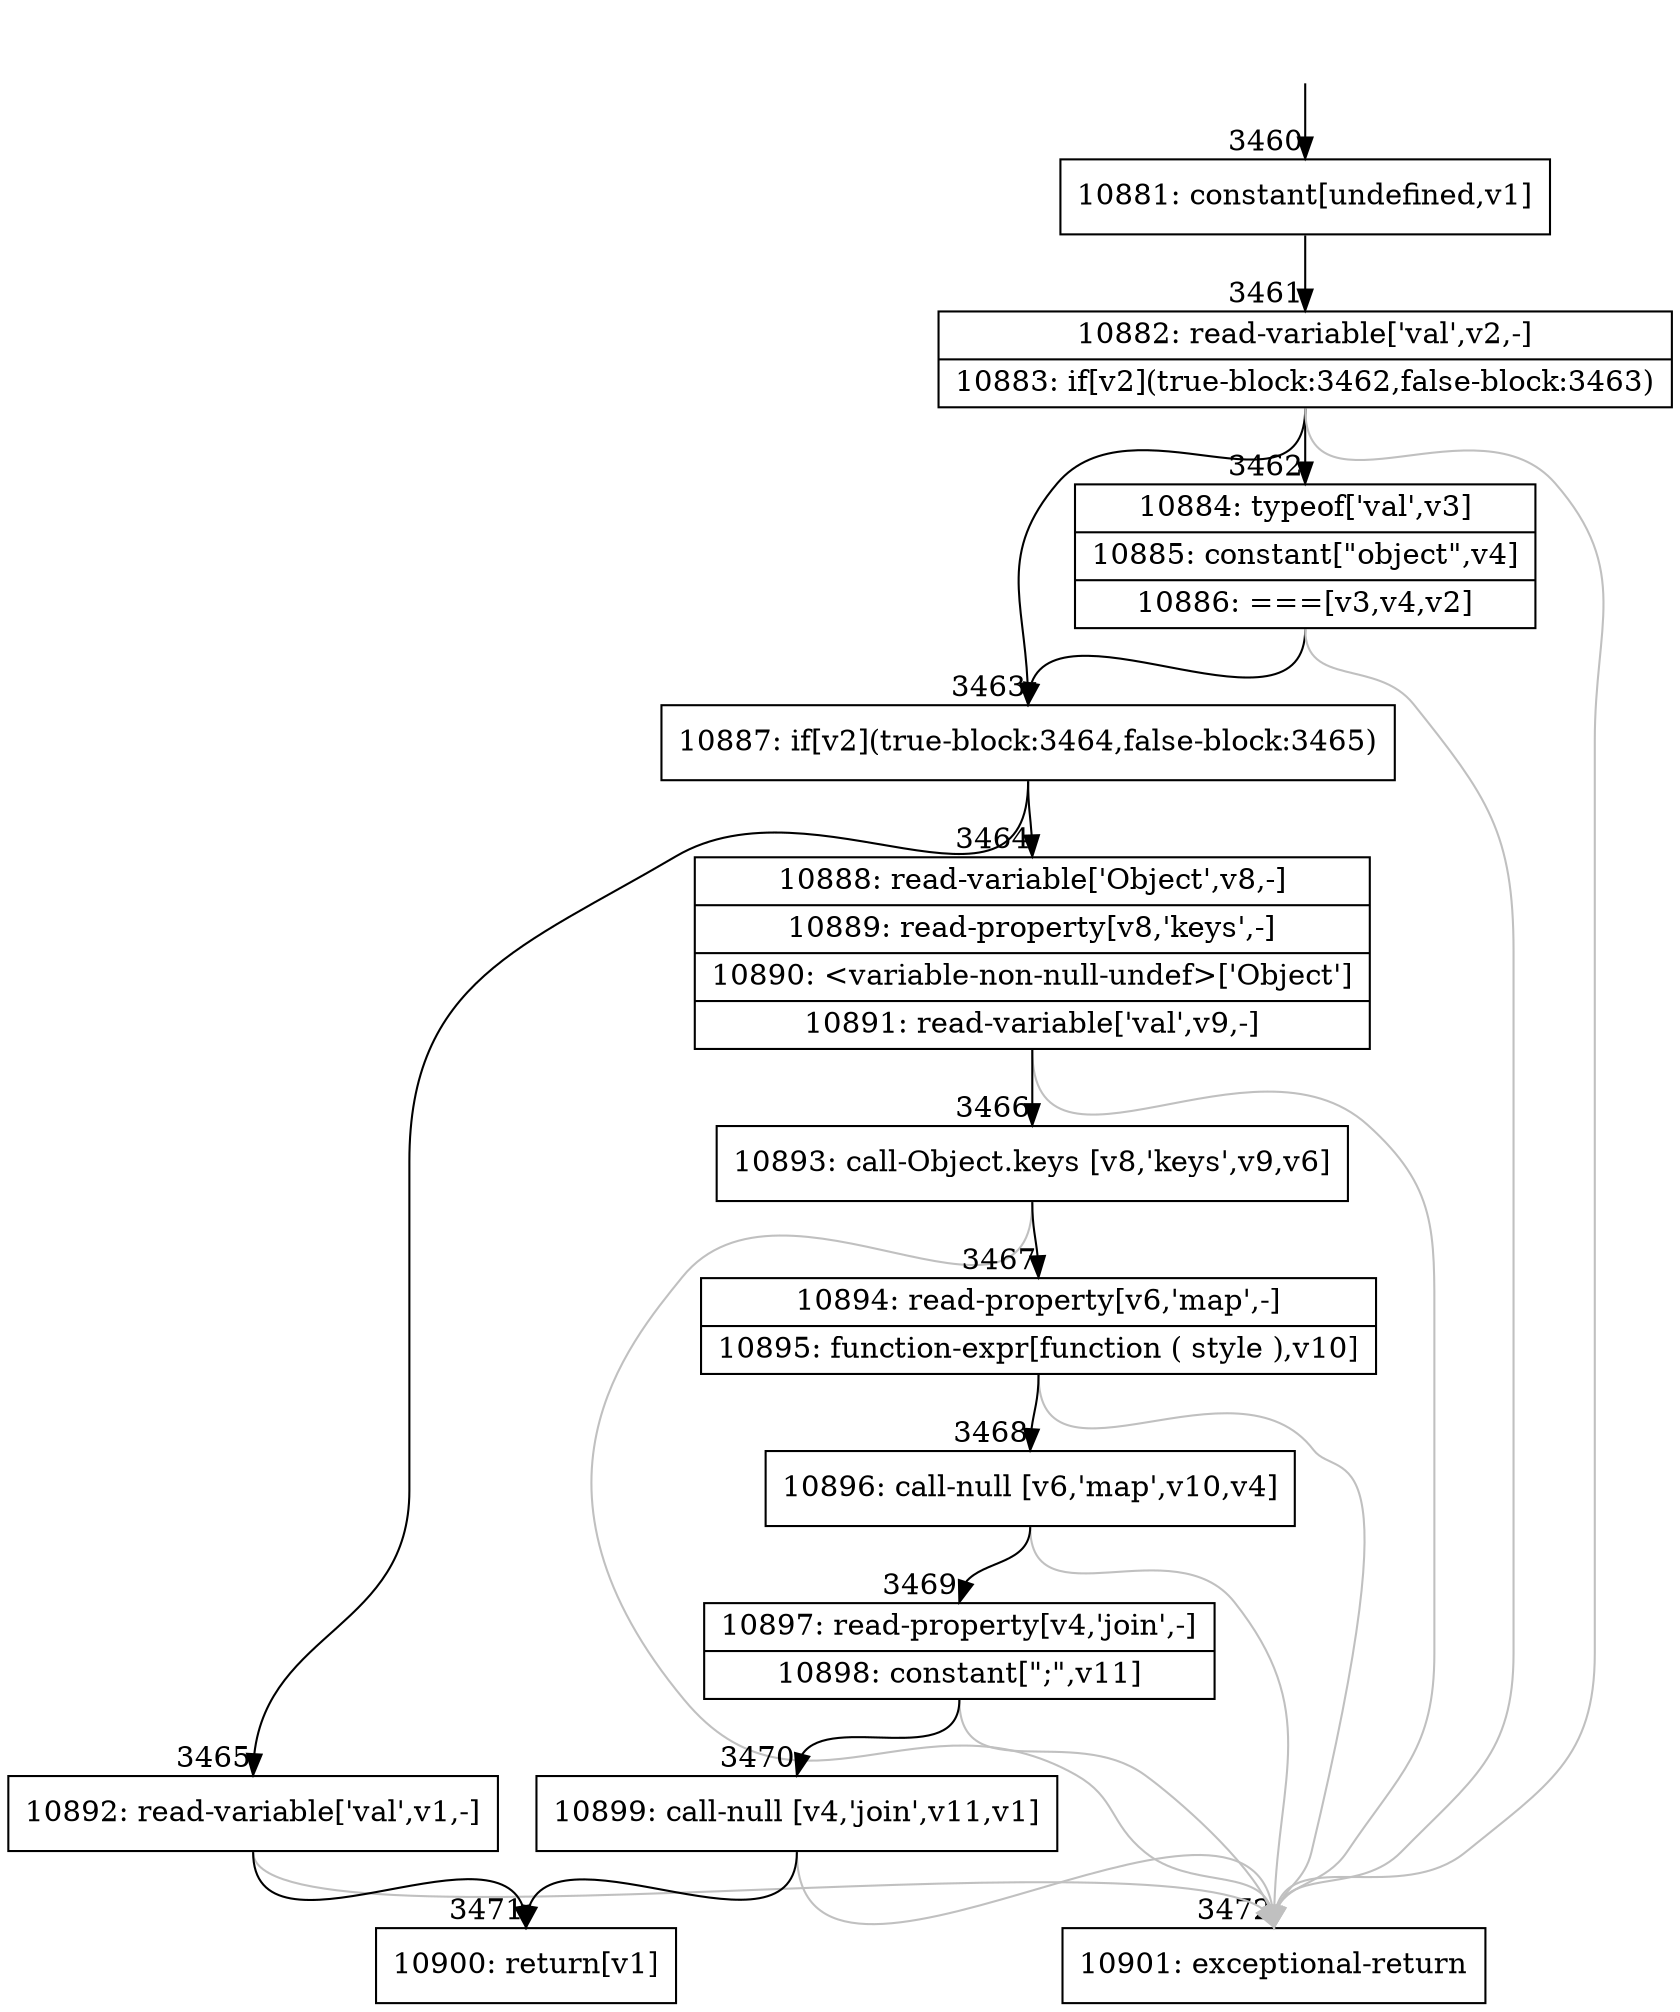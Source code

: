 digraph {
rankdir="TD"
BB_entry199[shape=none,label=""];
BB_entry199 -> BB3460 [tailport=s, headport=n, headlabel="    3460"]
BB3460 [shape=record label="{10881: constant[undefined,v1]}" ] 
BB3460 -> BB3461 [tailport=s, headport=n, headlabel="      3461"]
BB3461 [shape=record label="{10882: read-variable['val',v2,-]|10883: if[v2](true-block:3462,false-block:3463)}" ] 
BB3461 -> BB3463 [tailport=s, headport=n, headlabel="      3463"]
BB3461 -> BB3462 [tailport=s, headport=n, headlabel="      3462"]
BB3461 -> BB3472 [tailport=s, headport=n, color=gray, headlabel="      3472"]
BB3462 [shape=record label="{10884: typeof['val',v3]|10885: constant[\"object\",v4]|10886: ===[v3,v4,v2]}" ] 
BB3462 -> BB3463 [tailport=s, headport=n]
BB3462 -> BB3472 [tailport=s, headport=n, color=gray]
BB3463 [shape=record label="{10887: if[v2](true-block:3464,false-block:3465)}" ] 
BB3463 -> BB3464 [tailport=s, headport=n, headlabel="      3464"]
BB3463 -> BB3465 [tailport=s, headport=n, headlabel="      3465"]
BB3464 [shape=record label="{10888: read-variable['Object',v8,-]|10889: read-property[v8,'keys',-]|10890: \<variable-non-null-undef\>['Object']|10891: read-variable['val',v9,-]}" ] 
BB3464 -> BB3466 [tailport=s, headport=n, headlabel="      3466"]
BB3464 -> BB3472 [tailport=s, headport=n, color=gray]
BB3465 [shape=record label="{10892: read-variable['val',v1,-]}" ] 
BB3465 -> BB3471 [tailport=s, headport=n, headlabel="      3471"]
BB3465 -> BB3472 [tailport=s, headport=n, color=gray]
BB3466 [shape=record label="{10893: call-Object.keys [v8,'keys',v9,v6]}" ] 
BB3466 -> BB3467 [tailport=s, headport=n, headlabel="      3467"]
BB3466 -> BB3472 [tailport=s, headport=n, color=gray]
BB3467 [shape=record label="{10894: read-property[v6,'map',-]|10895: function-expr[function ( style ),v10]}" ] 
BB3467 -> BB3468 [tailport=s, headport=n, headlabel="      3468"]
BB3467 -> BB3472 [tailport=s, headport=n, color=gray]
BB3468 [shape=record label="{10896: call-null [v6,'map',v10,v4]}" ] 
BB3468 -> BB3469 [tailport=s, headport=n, headlabel="      3469"]
BB3468 -> BB3472 [tailport=s, headport=n, color=gray]
BB3469 [shape=record label="{10897: read-property[v4,'join',-]|10898: constant[\";\",v11]}" ] 
BB3469 -> BB3470 [tailport=s, headport=n, headlabel="      3470"]
BB3469 -> BB3472 [tailport=s, headport=n, color=gray]
BB3470 [shape=record label="{10899: call-null [v4,'join',v11,v1]}" ] 
BB3470 -> BB3471 [tailport=s, headport=n]
BB3470 -> BB3472 [tailport=s, headport=n, color=gray]
BB3471 [shape=record label="{10900: return[v1]}" ] 
BB3472 [shape=record label="{10901: exceptional-return}" ] 
//#$~ 3668
}
